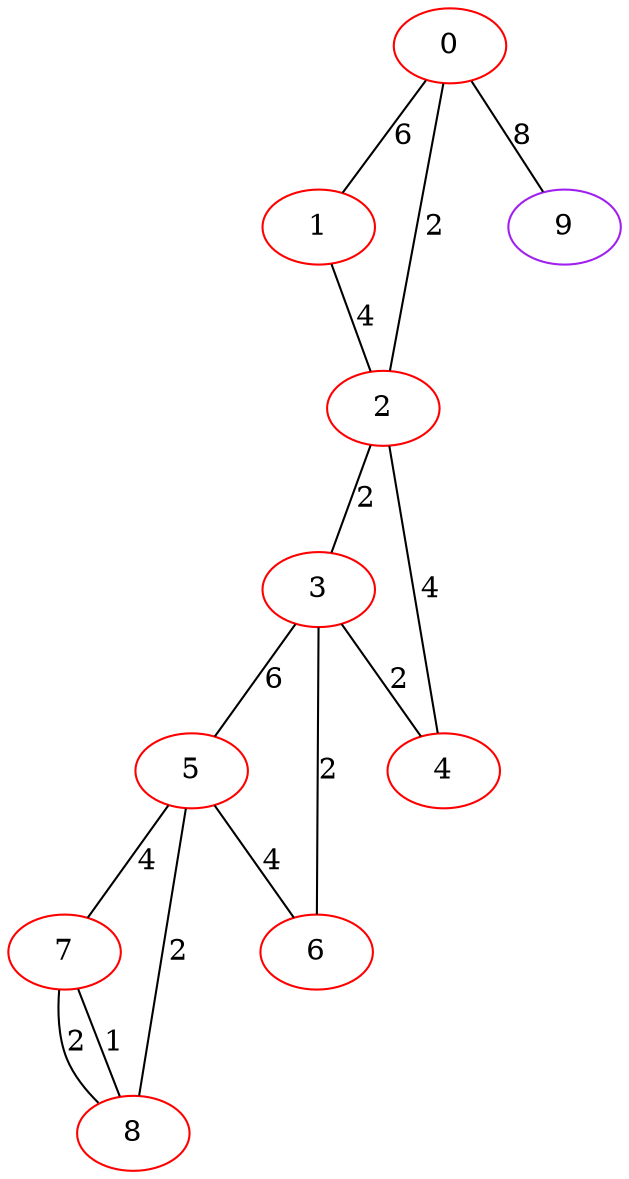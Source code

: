 graph "" {
0 [color=red, weight=1];
1 [color=red, weight=1];
2 [color=red, weight=1];
3 [color=red, weight=1];
4 [color=red, weight=1];
5 [color=red, weight=1];
6 [color=red, weight=1];
7 [color=red, weight=1];
8 [color=red, weight=1];
9 [color=purple, weight=4];
0 -- 1  [key=0, label=6];
0 -- 2  [key=0, label=2];
0 -- 9  [key=0, label=8];
1 -- 2  [key=0, label=4];
2 -- 3  [key=0, label=2];
2 -- 4  [key=0, label=4];
3 -- 4  [key=0, label=2];
3 -- 5  [key=0, label=6];
3 -- 6  [key=0, label=2];
5 -- 8  [key=0, label=2];
5 -- 6  [key=0, label=4];
5 -- 7  [key=0, label=4];
7 -- 8  [key=0, label=1];
7 -- 8  [key=1, label=2];
}

